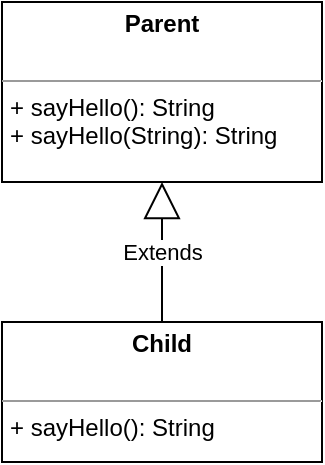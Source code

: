 <mxfile>
    <diagram id="DB6zgzMOIKiiLIrtM7DM" name="Parent-Child">
        <mxGraphModel dx="587" dy="314" grid="1" gridSize="10" guides="1" tooltips="1" connect="1" arrows="1" fold="1" page="1" pageScale="1" pageWidth="827" pageHeight="1169" math="0" shadow="0">
            <root>
                <mxCell id="0"/>
                <mxCell id="1" parent="0"/>
                <mxCell id="2" value="&lt;p style=&quot;margin: 0px ; margin-top: 4px ; text-align: center&quot;&gt;&lt;b&gt;Child&lt;/b&gt;&lt;/p&gt;&lt;p style=&quot;margin: 0px ; margin-left: 4px&quot;&gt;&lt;br&gt;&lt;/p&gt;&lt;hr size=&quot;1&quot;&gt;&lt;p style=&quot;margin: 0px ; margin-left: 4px&quot;&gt;+ sayHello(): String&lt;/p&gt;" style="verticalAlign=top;align=left;overflow=fill;fontSize=12;fontFamily=Helvetica;html=1;" vertex="1" parent="1">
                    <mxGeometry x="240" y="190" width="160" height="70" as="geometry"/>
                </mxCell>
                <mxCell id="3" value="&lt;p style=&quot;margin: 0px ; margin-top: 4px ; text-align: center&quot;&gt;&lt;b&gt;Parent&lt;/b&gt;&lt;/p&gt;&lt;p style=&quot;margin: 0px ; margin-left: 4px&quot;&gt;&lt;br&gt;&lt;/p&gt;&lt;hr size=&quot;1&quot;&gt;&lt;p style=&quot;margin: 0px ; margin-left: 4px&quot;&gt;+ sayHello(): String&lt;/p&gt;&lt;p style=&quot;margin: 0px ; margin-left: 4px&quot;&gt;+ sayHello(String): String&lt;br&gt;&lt;/p&gt;&lt;p style=&quot;margin: 0px ; margin-left: 4px&quot;&gt;&lt;br&gt;&lt;/p&gt;" style="verticalAlign=top;align=left;overflow=fill;fontSize=12;fontFamily=Helvetica;html=1;" vertex="1" parent="1">
                    <mxGeometry x="240" y="30" width="160" height="90" as="geometry"/>
                </mxCell>
                <mxCell id="4" value="Extends" style="endArrow=block;endSize=16;endFill=0;html=1;entryX=0.5;entryY=1;entryDx=0;entryDy=0;exitX=0.5;exitY=0;exitDx=0;exitDy=0;" edge="1" parent="1" source="2" target="3">
                    <mxGeometry width="160" relative="1" as="geometry">
                        <mxPoint x="240" y="170" as="sourcePoint"/>
                        <mxPoint x="400" y="170" as="targetPoint"/>
                    </mxGeometry>
                </mxCell>
            </root>
        </mxGraphModel>
    </diagram>
    <diagram name="Parent-Child 2" id="0_d0l2WKa-yPQsSuf3Dw">
        <mxGraphModel dx="587" dy="314" grid="1" gridSize="10" guides="1" tooltips="1" connect="1" arrows="1" fold="1" page="1" pageScale="1" pageWidth="827" pageHeight="1169" math="0" shadow="0">
            <root>
                <mxCell id="oFUC5rsCZ3n012pOQJ67-0"/>
                <mxCell id="oFUC5rsCZ3n012pOQJ67-1" parent="oFUC5rsCZ3n012pOQJ67-0"/>
                <mxCell id="oFUC5rsCZ3n012pOQJ67-2" value="&lt;p style=&quot;margin: 0px ; margin-top: 4px ; text-align: center&quot;&gt;&lt;b&gt;Child&lt;/b&gt;&lt;/p&gt;&lt;p style=&quot;margin: 0px ; margin-left: 4px&quot;&gt;&lt;br&gt;&lt;/p&gt;&lt;hr size=&quot;1&quot;&gt;&lt;p style=&quot;margin: 0px ; margin-left: 4px&quot;&gt;+ sayHello(): String&lt;/p&gt;" style="verticalAlign=top;align=left;overflow=fill;fontSize=12;fontFamily=Helvetica;html=1;" vertex="1" parent="oFUC5rsCZ3n012pOQJ67-1">
                    <mxGeometry x="240" y="190" width="160" height="70" as="geometry"/>
                </mxCell>
                <mxCell id="oFUC5rsCZ3n012pOQJ67-3" value="&lt;p style=&quot;margin: 0px ; margin-top: 4px ; text-align: center&quot;&gt;&lt;b&gt;Parent 1&lt;/b&gt;&lt;/p&gt;&lt;p style=&quot;margin: 0px ; margin-left: 4px&quot;&gt;&lt;br&gt;&lt;/p&gt;&lt;hr size=&quot;1&quot;&gt;&lt;p style=&quot;margin: 0px ; margin-left: 4px&quot;&gt;+ sayHello(): String&lt;/p&gt;&lt;p style=&quot;margin: 0px ; margin-left: 4px&quot;&gt;+ sayHello(String): String&lt;br&gt;&lt;/p&gt;&lt;p style=&quot;margin: 0px ; margin-left: 4px&quot;&gt;&lt;br&gt;&lt;/p&gt;" style="verticalAlign=top;align=left;overflow=fill;fontSize=12;fontFamily=Helvetica;html=1;" vertex="1" parent="oFUC5rsCZ3n012pOQJ67-1">
                    <mxGeometry x="140" y="30" width="160" height="90" as="geometry"/>
                </mxCell>
                <mxCell id="oFUC5rsCZ3n012pOQJ67-4" value="Extends" style="endArrow=block;endSize=16;endFill=0;html=1;entryX=0.5;entryY=1;entryDx=0;entryDy=0;exitX=0.5;exitY=0;exitDx=0;exitDy=0;" edge="1" parent="oFUC5rsCZ3n012pOQJ67-1" source="oFUC5rsCZ3n012pOQJ67-2" target="oFUC5rsCZ3n012pOQJ67-3">
                    <mxGeometry width="160" relative="1" as="geometry">
                        <mxPoint x="240" y="170" as="sourcePoint"/>
                        <mxPoint x="400" y="170" as="targetPoint"/>
                    </mxGeometry>
                </mxCell>
                <mxCell id="oFUC5rsCZ3n012pOQJ67-5" value="&lt;p style=&quot;margin: 0px ; margin-top: 4px ; text-align: center&quot;&gt;&lt;b&gt;Parent 2&lt;/b&gt;&lt;/p&gt;&lt;p style=&quot;margin: 0px ; margin-left: 4px&quot;&gt;&lt;br&gt;&lt;/p&gt;&lt;hr size=&quot;1&quot;&gt;&lt;p style=&quot;margin: 0px ; margin-left: 4px&quot;&gt;+ sayHello(): String&lt;/p&gt;" style="verticalAlign=top;align=left;overflow=fill;fontSize=12;fontFamily=Helvetica;html=1;" vertex="1" parent="oFUC5rsCZ3n012pOQJ67-1">
                    <mxGeometry x="350" y="30" width="160" height="90" as="geometry"/>
                </mxCell>
                <mxCell id="oFUC5rsCZ3n012pOQJ67-6" value="Extends" style="endArrow=block;endSize=16;endFill=0;html=1;entryX=0.5;entryY=1;entryDx=0;entryDy=0;exitX=0.5;exitY=0;exitDx=0;exitDy=0;" edge="1" parent="oFUC5rsCZ3n012pOQJ67-1" source="oFUC5rsCZ3n012pOQJ67-2" target="oFUC5rsCZ3n012pOQJ67-5">
                    <mxGeometry width="160" relative="1" as="geometry">
                        <mxPoint x="330" y="200" as="sourcePoint"/>
                        <mxPoint x="230" y="130" as="targetPoint"/>
                    </mxGeometry>
                </mxCell>
                <mxCell id="oFUC5rsCZ3n012pOQJ67-7" value="&lt;font style=&quot;font-size: 24px&quot;&gt;&lt;b&gt;Mehrfachvererbung &lt;/b&gt;in JAVA NICHT möglich!&lt;/font&gt;" style="text;html=1;strokeColor=none;fillColor=none;align=center;verticalAlign=middle;whiteSpace=wrap;rounded=0;" vertex="1" parent="oFUC5rsCZ3n012pOQJ67-1">
                    <mxGeometry x="185" y="310" width="270" height="10" as="geometry"/>
                </mxCell>
            </root>
        </mxGraphModel>
    </diagram>
    <diagram name="GrandParent - Parent - Child" id="fleQnof_Pompz16oZ11e">
        <mxGraphModel dx="783" dy="419" grid="1" gridSize="10" guides="1" tooltips="1" connect="1" arrows="1" fold="1" page="1" pageScale="1" pageWidth="827" pageHeight="1169" math="0" shadow="0">
            <root>
                <mxCell id="klAYD1fTbYuFtzodIqoM-0"/>
                <mxCell id="klAYD1fTbYuFtzodIqoM-1" parent="klAYD1fTbYuFtzodIqoM-0"/>
                <mxCell id="klAYD1fTbYuFtzodIqoM-2" value="&lt;p style=&quot;margin: 0px ; margin-top: 4px ; text-align: center&quot;&gt;&lt;b&gt;Child&lt;/b&gt;&lt;/p&gt;&lt;p style=&quot;margin: 0px ; margin-left: 4px&quot;&gt;&lt;br&gt;&lt;/p&gt;&lt;hr size=&quot;1&quot;&gt;&lt;p style=&quot;margin: 0px ; margin-left: 4px&quot;&gt;+ sayHello(): String&lt;/p&gt;" style="verticalAlign=top;align=left;overflow=fill;fontSize=12;fontFamily=Helvetica;html=1;" vertex="1" parent="klAYD1fTbYuFtzodIqoM-1">
                    <mxGeometry x="120" y="340" width="160" height="70" as="geometry"/>
                </mxCell>
                <mxCell id="klAYD1fTbYuFtzodIqoM-3" value="&lt;p style=&quot;margin: 0px ; margin-top: 4px ; text-align: center&quot;&gt;&lt;b&gt;Parent&lt;/b&gt;&lt;/p&gt;&lt;p style=&quot;margin: 0px ; margin-left: 4px&quot;&gt;&lt;br&gt;&lt;/p&gt;&lt;hr size=&quot;1&quot;&gt;&lt;p style=&quot;margin: 0px ; margin-left: 4px&quot;&gt;+ sayHello(): String&lt;/p&gt;&lt;p style=&quot;margin: 0px ; margin-left: 4px&quot;&gt;+ sayHello(String): String&lt;br&gt;&lt;/p&gt;&lt;p style=&quot;margin: 0px ; margin-left: 4px&quot;&gt;&lt;br&gt;&lt;/p&gt;" style="verticalAlign=top;align=left;overflow=fill;fontSize=12;fontFamily=Helvetica;html=1;" vertex="1" parent="klAYD1fTbYuFtzodIqoM-1">
                    <mxGeometry x="120" y="180" width="160" height="90" as="geometry"/>
                </mxCell>
                <mxCell id="klAYD1fTbYuFtzodIqoM-4" value="Extends" style="endArrow=block;endSize=16;endFill=0;html=1;entryX=0.5;entryY=1;entryDx=0;entryDy=0;exitX=0.5;exitY=0;exitDx=0;exitDy=0;" edge="1" parent="klAYD1fTbYuFtzodIqoM-1" source="klAYD1fTbYuFtzodIqoM-2" target="klAYD1fTbYuFtzodIqoM-3">
                    <mxGeometry width="160" relative="1" as="geometry">
                        <mxPoint x="106" y="170" as="sourcePoint"/>
                        <mxPoint x="266" y="170" as="targetPoint"/>
                    </mxGeometry>
                </mxCell>
                <mxCell id="klAYD1fTbYuFtzodIqoM-6" value="Extends" style="endArrow=block;endSize=16;endFill=0;html=1;entryX=0.5;entryY=1;entryDx=0;entryDy=0;exitX=0.5;exitY=0;exitDx=0;exitDy=0;" edge="1" parent="klAYD1fTbYuFtzodIqoM-1" source="klAYD1fTbYuFtzodIqoM-3" target="klAYD1fTbYuFtzodIqoM-10">
                    <mxGeometry width="160" relative="1" as="geometry">
                        <mxPoint x="-194" y="300" as="sourcePoint"/>
                        <mxPoint x="-24" y="220" as="targetPoint"/>
                    </mxGeometry>
                </mxCell>
                <mxCell id="klAYD1fTbYuFtzodIqoM-7" value="&lt;font style=&quot;font-size: 24px&quot;&gt;&lt;b&gt;Serielle Vererbung &lt;/b&gt;in JAVA OK!&lt;/font&gt;" style="text;html=1;strokeColor=none;fillColor=none;align=center;verticalAlign=middle;whiteSpace=wrap;rounded=0;" vertex="1" parent="klAYD1fTbYuFtzodIqoM-1">
                    <mxGeometry x="350" y="220" width="270" height="10" as="geometry"/>
                </mxCell>
                <mxCell id="klAYD1fTbYuFtzodIqoM-10" value="&lt;p style=&quot;margin: 0px ; margin-top: 4px ; text-align: center&quot;&gt;&lt;b&gt;GrandParent&lt;/b&gt;&lt;/p&gt;&lt;p style=&quot;margin: 0px ; margin-left: 4px&quot;&gt;&lt;br&gt;&lt;/p&gt;&lt;hr size=&quot;1&quot;&gt;&lt;p style=&quot;margin: 0px ; margin-left: 4px&quot;&gt;+ sayHello(): String&lt;/p&gt;&lt;p style=&quot;margin: 0px ; margin-left: 4px&quot;&gt;&lt;br&gt;&lt;/p&gt;&lt;p style=&quot;margin: 0px ; margin-left: 4px&quot;&gt;&lt;br&gt;&lt;/p&gt;" style="verticalAlign=top;align=left;overflow=fill;fontSize=12;fontFamily=Helvetica;html=1;" vertex="1" parent="klAYD1fTbYuFtzodIqoM-1">
                    <mxGeometry x="120" y="20" width="160" height="90" as="geometry"/>
                </mxCell>
            </root>
        </mxGraphModel>
    </diagram>
</mxfile>